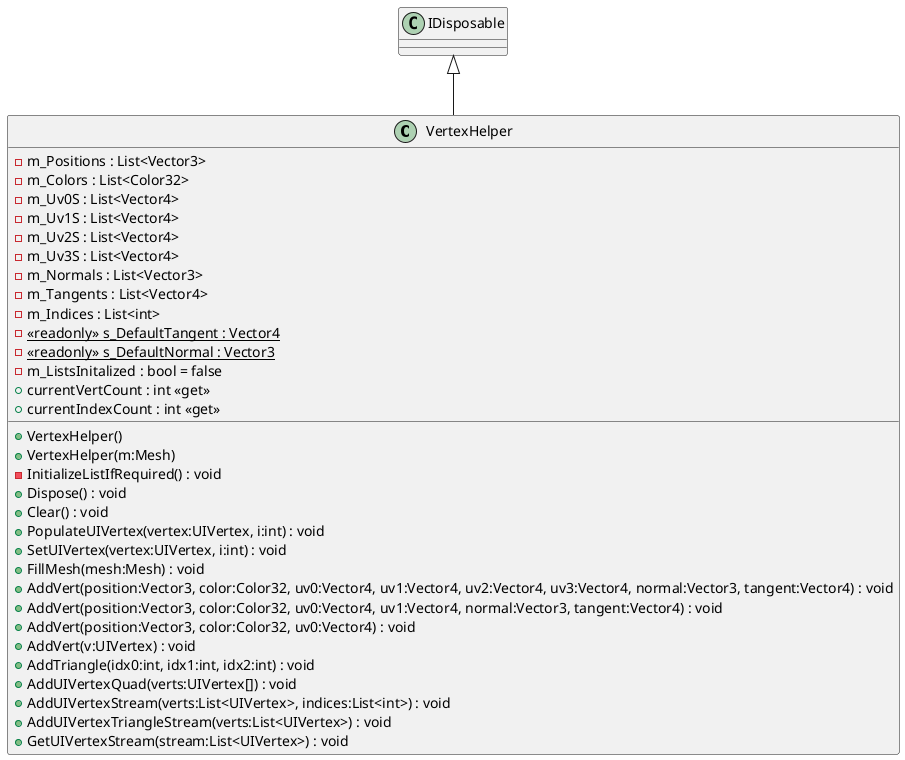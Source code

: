@startuml
class VertexHelper {
    - m_Positions : List<Vector3>
    - m_Colors : List<Color32>
    - m_Uv0S : List<Vector4>
    - m_Uv1S : List<Vector4>
    - m_Uv2S : List<Vector4>
    - m_Uv3S : List<Vector4>
    - m_Normals : List<Vector3>
    - m_Tangents : List<Vector4>
    - m_Indices : List<int>
    - {static} <<readonly>> s_DefaultTangent : Vector4
    - {static} <<readonly>> s_DefaultNormal : Vector3
    - m_ListsInitalized : bool = false
    + VertexHelper()
    + VertexHelper(m:Mesh)
    - InitializeListIfRequired() : void
    + Dispose() : void
    + Clear() : void
    + currentVertCount : int <<get>>
    + currentIndexCount : int <<get>>
    + PopulateUIVertex(vertex:UIVertex, i:int) : void
    + SetUIVertex(vertex:UIVertex, i:int) : void
    + FillMesh(mesh:Mesh) : void
    + AddVert(position:Vector3, color:Color32, uv0:Vector4, uv1:Vector4, uv2:Vector4, uv3:Vector4, normal:Vector3, tangent:Vector4) : void
    + AddVert(position:Vector3, color:Color32, uv0:Vector4, uv1:Vector4, normal:Vector3, tangent:Vector4) : void
    + AddVert(position:Vector3, color:Color32, uv0:Vector4) : void
    + AddVert(v:UIVertex) : void
    + AddTriangle(idx0:int, idx1:int, idx2:int) : void
    + AddUIVertexQuad(verts:UIVertex[]) : void
    + AddUIVertexStream(verts:List<UIVertex>, indices:List<int>) : void
    + AddUIVertexTriangleStream(verts:List<UIVertex>) : void
    + GetUIVertexStream(stream:List<UIVertex>) : void
}
IDisposable <|-- VertexHelper
@enduml
